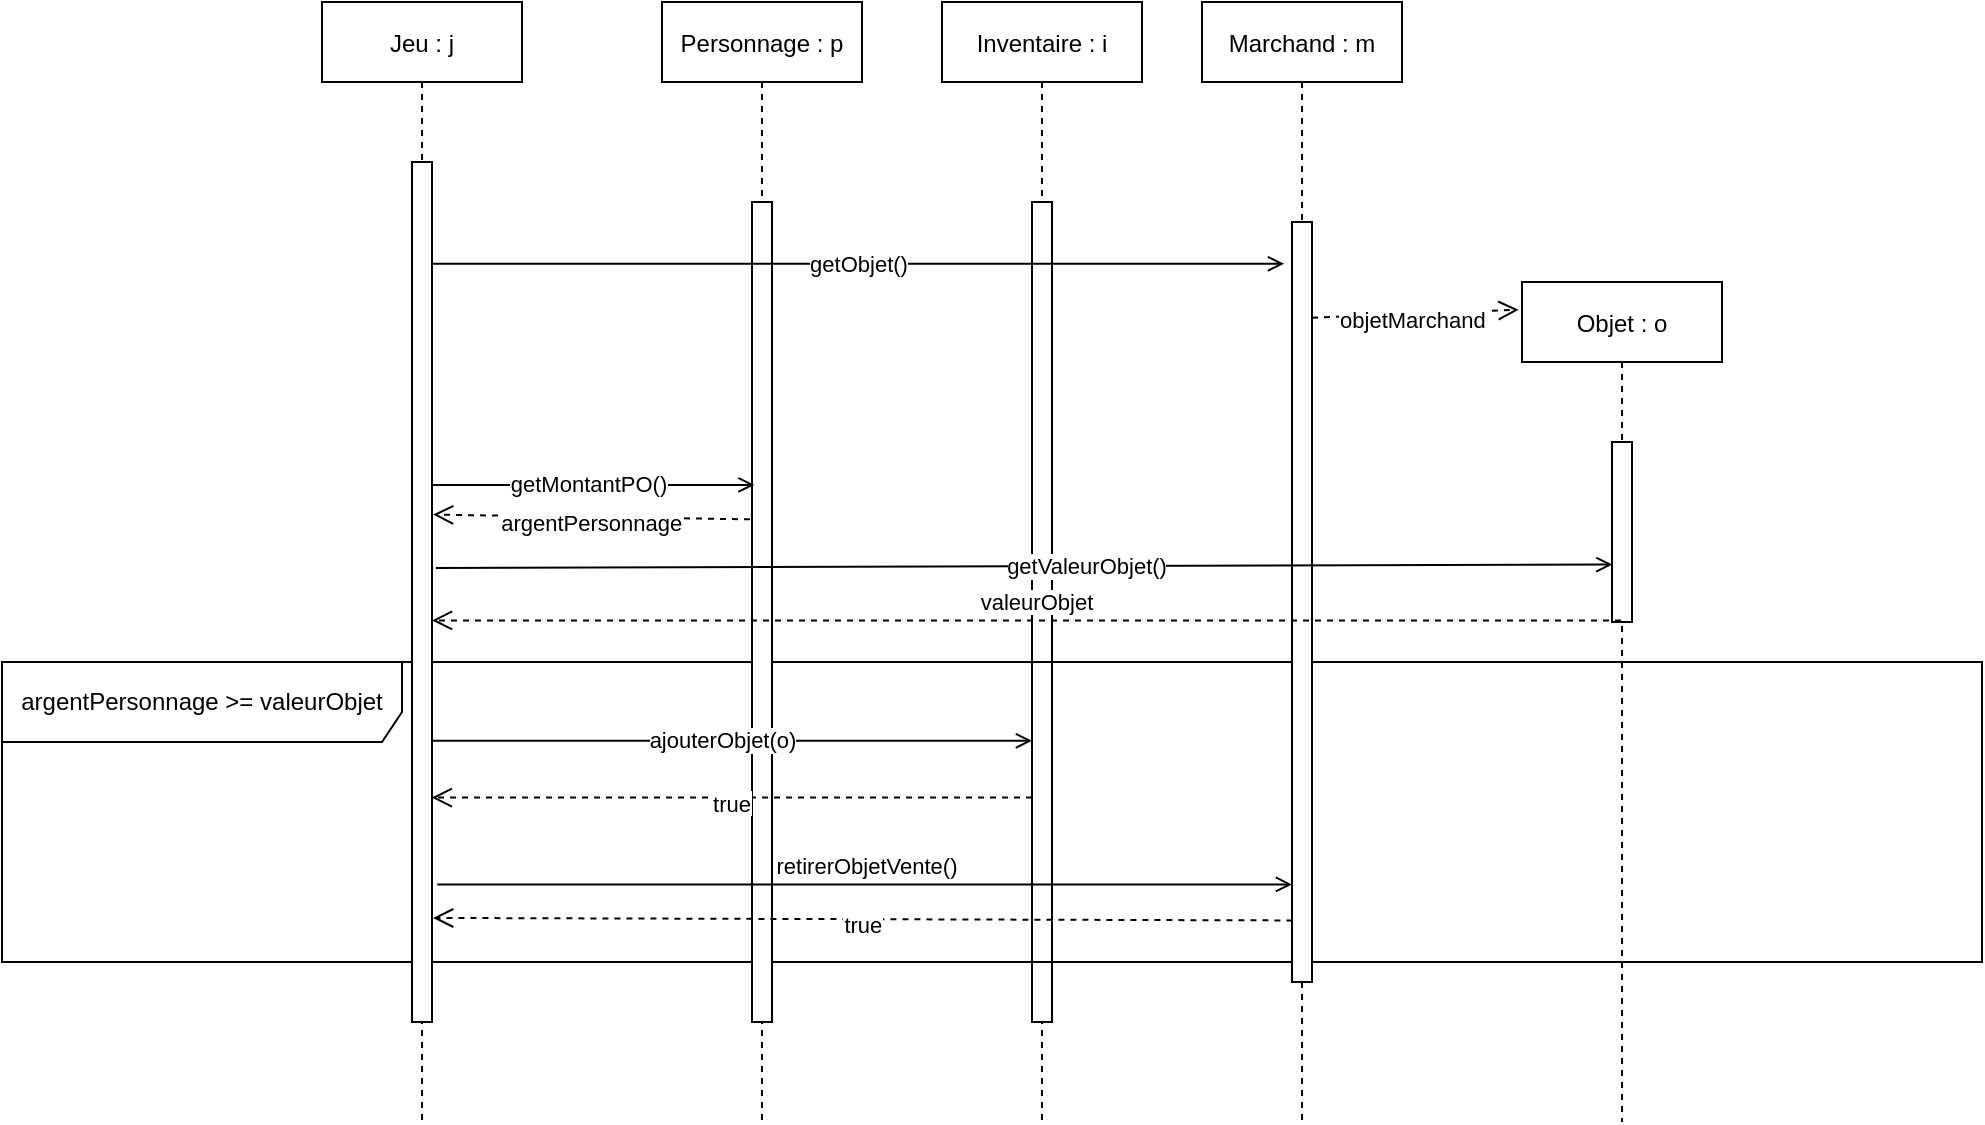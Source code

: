 <mxfile version="13.7.9" type="device"><diagram id="kgpKYQtTHZ0yAKxKKP6v" name="Page-1"><mxGraphModel dx="1831" dy="567" grid="1" gridSize="10" guides="1" tooltips="1" connect="1" arrows="1" fold="1" page="1" pageScale="1" pageWidth="850" pageHeight="1100" math="0" shadow="0"><root><mxCell id="0"/><mxCell id="1" parent="0"/><mxCell id="A2yjbhcQV2wa1u_JWuMP-7" value="Inventaire : i" style="shape=umlLifeline;perimeter=lifelinePerimeter;container=1;collapsible=0;recursiveResize=0;rounded=0;shadow=0;strokeWidth=1;" vertex="1" parent="1"><mxGeometry x="400" y="80" width="100" height="560" as="geometry"/></mxCell><mxCell id="A2yjbhcQV2wa1u_JWuMP-8" value="" style="points=[];perimeter=orthogonalPerimeter;rounded=0;shadow=0;strokeWidth=1;" vertex="1" parent="A2yjbhcQV2wa1u_JWuMP-7"><mxGeometry x="45" y="100" width="10" height="410" as="geometry"/></mxCell><mxCell id="A2yjbhcQV2wa1u_JWuMP-2" value="argentPersonnage &amp;gt;= valeurObjet" style="shape=umlFrame;whiteSpace=wrap;html=1;width=200;height=40;" vertex="1" parent="1"><mxGeometry x="-70" y="410" width="990" height="150" as="geometry"/></mxCell><mxCell id="3nuBFxr9cyL0pnOWT2aG-1" value="Jeu : j" style="shape=umlLifeline;perimeter=lifelinePerimeter;container=1;collapsible=0;recursiveResize=0;rounded=0;shadow=0;strokeWidth=1;" parent="1" vertex="1"><mxGeometry x="90" y="80" width="100" height="560" as="geometry"/></mxCell><mxCell id="3nuBFxr9cyL0pnOWT2aG-2" value="" style="points=[];perimeter=orthogonalPerimeter;rounded=0;shadow=0;strokeWidth=1;" parent="3nuBFxr9cyL0pnOWT2aG-1" vertex="1"><mxGeometry x="45" y="80" width="10" height="430" as="geometry"/></mxCell><mxCell id="3HuNBA5Qbn6LlFR20z8S-11" value="objetMarchand" style="verticalAlign=bottom;endArrow=open;dashed=1;endSize=8;shadow=0;strokeWidth=1;exitX=1;exitY=0.126;exitDx=0;exitDy=0;exitPerimeter=0;entryX=-0.017;entryY=0.033;entryDx=0;entryDy=0;entryPerimeter=0;" parent="1" source="rKIZVdRpco8DVotjvoS8-2" target="rKIZVdRpco8DVotjvoS8-5" edge="1"><mxGeometry x="-0.035" y="-12" relative="1" as="geometry"><mxPoint x="30" y="338" as="targetPoint"/><mxPoint x="120" y="338" as="sourcePoint"/><mxPoint as="offset"/></mxGeometry></mxCell><mxCell id="rKIZVdRpco8DVotjvoS8-1" value="Marchand : m" style="shape=umlLifeline;perimeter=lifelinePerimeter;container=1;collapsible=0;recursiveResize=0;rounded=0;shadow=0;strokeWidth=1;" parent="1" vertex="1"><mxGeometry x="530" y="80" width="100" height="560" as="geometry"/></mxCell><mxCell id="rKIZVdRpco8DVotjvoS8-2" value="" style="points=[];perimeter=orthogonalPerimeter;rounded=0;shadow=0;strokeWidth=1;" parent="rKIZVdRpco8DVotjvoS8-1" vertex="1"><mxGeometry x="45" y="110" width="10" height="380" as="geometry"/></mxCell><mxCell id="rKIZVdRpco8DVotjvoS8-5" value="Objet : o" style="shape=umlLifeline;perimeter=lifelinePerimeter;container=1;collapsible=0;recursiveResize=0;rounded=0;shadow=0;strokeWidth=1;" parent="1" vertex="1"><mxGeometry x="690" y="220" width="100" height="420" as="geometry"/></mxCell><mxCell id="rKIZVdRpco8DVotjvoS8-6" value="" style="points=[];perimeter=orthogonalPerimeter;rounded=0;shadow=0;strokeWidth=1;" parent="rKIZVdRpco8DVotjvoS8-5" vertex="1"><mxGeometry x="45" y="80" width="10" height="90" as="geometry"/></mxCell><mxCell id="rKIZVdRpco8DVotjvoS8-10" value="Personnage : p" style="shape=umlLifeline;perimeter=lifelinePerimeter;container=1;collapsible=0;recursiveResize=0;rounded=0;shadow=0;strokeWidth=1;" parent="1" vertex="1"><mxGeometry x="260" y="80" width="100" height="560" as="geometry"/></mxCell><mxCell id="rKIZVdRpco8DVotjvoS8-11" value="" style="points=[];perimeter=orthogonalPerimeter;rounded=0;shadow=0;strokeWidth=1;" parent="rKIZVdRpco8DVotjvoS8-10" vertex="1"><mxGeometry x="45" y="100" width="10" height="410" as="geometry"/></mxCell><mxCell id="zJpAbmxyRd3L3QRVwFDb-3" value="getObjet()" style="endArrow=open;html=1;entryX=-0.4;entryY=0.055;entryDx=0;entryDy=0;entryPerimeter=0;endFill=0;" parent="1" source="3nuBFxr9cyL0pnOWT2aG-2" target="rKIZVdRpco8DVotjvoS8-2" edge="1"><mxGeometry width="50" height="50" relative="1" as="geometry"><mxPoint x="210" y="240" as="sourcePoint"/><mxPoint x="170" y="290" as="targetPoint"/></mxGeometry></mxCell><mxCell id="rKIZVdRpco8DVotjvoS8-9" value="getValeurObjet()" style="endArrow=open;html=1;endFill=0;exitX=1.2;exitY=0.472;exitDx=0;exitDy=0;exitPerimeter=0;entryX=0.021;entryY=0.681;entryDx=0;entryDy=0;entryPerimeter=0;" parent="1" source="3nuBFxr9cyL0pnOWT2aG-2" target="rKIZVdRpco8DVotjvoS8-6" edge="1"><mxGeometry x="0.107" width="50" height="50" relative="1" as="geometry"><mxPoint x="185" y="224.64" as="sourcePoint"/><mxPoint x="455" y="224.64" as="targetPoint"/><mxPoint as="offset"/></mxGeometry></mxCell><mxCell id="rKIZVdRpco8DVotjvoS8-13" value="valeurObjet" style="verticalAlign=bottom;endArrow=open;dashed=1;endSize=8;shadow=0;strokeWidth=1;entryX=1;entryY=0.533;entryDx=0;entryDy=0;entryPerimeter=0;" parent="1" source="rKIZVdRpco8DVotjvoS8-5" target="3nuBFxr9cyL0pnOWT2aG-2" edge="1"><mxGeometry x="-0.017" relative="1" as="geometry"><mxPoint x="578.3" y="268.48" as="targetPoint"/><mxPoint x="466.67" y="270.88" as="sourcePoint"/><mxPoint as="offset"/></mxGeometry></mxCell><mxCell id="rKIZVdRpco8DVotjvoS8-14" value="getMontantPO()" style="endArrow=open;html=1;endFill=0;entryX=0.124;entryY=0.345;entryDx=0;entryDy=0;entryPerimeter=0;" parent="1" source="3nuBFxr9cyL0pnOWT2aG-2" target="rKIZVdRpco8DVotjvoS8-11" edge="1"><mxGeometry x="-0.034" width="50" height="50" relative="1" as="geometry"><mxPoint x="185" y="344.87" as="sourcePoint"/><mxPoint x="625" y="344.87" as="targetPoint"/><mxPoint as="offset"/></mxGeometry></mxCell><mxCell id="rKIZVdRpco8DVotjvoS8-15" value="argentPersonnage" style="verticalAlign=bottom;endArrow=open;dashed=1;endSize=8;shadow=0;strokeWidth=1;entryX=1.055;entryY=0.41;entryDx=0;entryDy=0;entryPerimeter=0;exitX=-0.1;exitY=0.387;exitDx=0;exitDy=0;exitPerimeter=0;" parent="1" source="rKIZVdRpco8DVotjvoS8-11" target="3nuBFxr9cyL0pnOWT2aG-2" edge="1"><mxGeometry x="-0.001" y="12" relative="1" as="geometry"><mxPoint x="187.5" y="358.21" as="targetPoint"/><mxPoint x="625" y="358.21" as="sourcePoint"/><mxPoint as="offset"/></mxGeometry></mxCell><mxCell id="A2yjbhcQV2wa1u_JWuMP-12" value="ajouterObjet(o)" style="endArrow=open;html=1;endFill=0;exitX=0.986;exitY=0.673;exitDx=0;exitDy=0;exitPerimeter=0;" edge="1" parent="1" source="3nuBFxr9cyL0pnOWT2aG-2" target="A2yjbhcQV2wa1u_JWuMP-8"><mxGeometry x="-0.034" width="50" height="50" relative="1" as="geometry"><mxPoint x="155" y="324.55" as="sourcePoint"/><mxPoint x="316.24" y="324.55" as="targetPoint"/><mxPoint as="offset"/></mxGeometry></mxCell><mxCell id="A2yjbhcQV2wa1u_JWuMP-13" value="true" style="verticalAlign=bottom;endArrow=open;dashed=1;endSize=8;shadow=0;strokeWidth=1;entryX=0.986;entryY=0.739;entryDx=0;entryDy=0;entryPerimeter=0;" edge="1" parent="1" source="A2yjbhcQV2wa1u_JWuMP-8" target="3nuBFxr9cyL0pnOWT2aG-2"><mxGeometry x="-0.001" y="12" relative="1" as="geometry"><mxPoint x="155" y="339.85" as="targetPoint"/><mxPoint x="314" y="340.93" as="sourcePoint"/><mxPoint as="offset"/></mxGeometry></mxCell><mxCell id="A2yjbhcQV2wa1u_JWuMP-15" value="retirerObjetVente()" style="endArrow=open;html=1;endFill=0;exitX=1.262;exitY=0.84;exitDx=0;exitDy=0;exitPerimeter=0;" edge="1" parent="1" source="3nuBFxr9cyL0pnOWT2aG-2" target="rKIZVdRpco8DVotjvoS8-2"><mxGeometry x="0.001" y="9" width="50" height="50" relative="1" as="geometry"><mxPoint x="155" y="448.57" as="sourcePoint"/><mxPoint x="575" y="517" as="targetPoint"/><mxPoint as="offset"/></mxGeometry></mxCell><mxCell id="A2yjbhcQV2wa1u_JWuMP-16" value="true" style="verticalAlign=bottom;endArrow=open;dashed=1;endSize=8;shadow=0;strokeWidth=1;entryX=1.055;entryY=0.879;entryDx=0;entryDy=0;entryPerimeter=0;exitX=0.021;exitY=0.919;exitDx=0;exitDy=0;exitPerimeter=0;" edge="1" parent="1" source="rKIZVdRpco8DVotjvoS8-2" target="3nuBFxr9cyL0pnOWT2aG-2"><mxGeometry x="-0.001" y="12" relative="1" as="geometry"><mxPoint x="325.21" y="487.96" as="targetPoint"/><mxPoint x="570" y="538" as="sourcePoint"/><mxPoint as="offset"/></mxGeometry></mxCell></root></mxGraphModel></diagram></mxfile>
